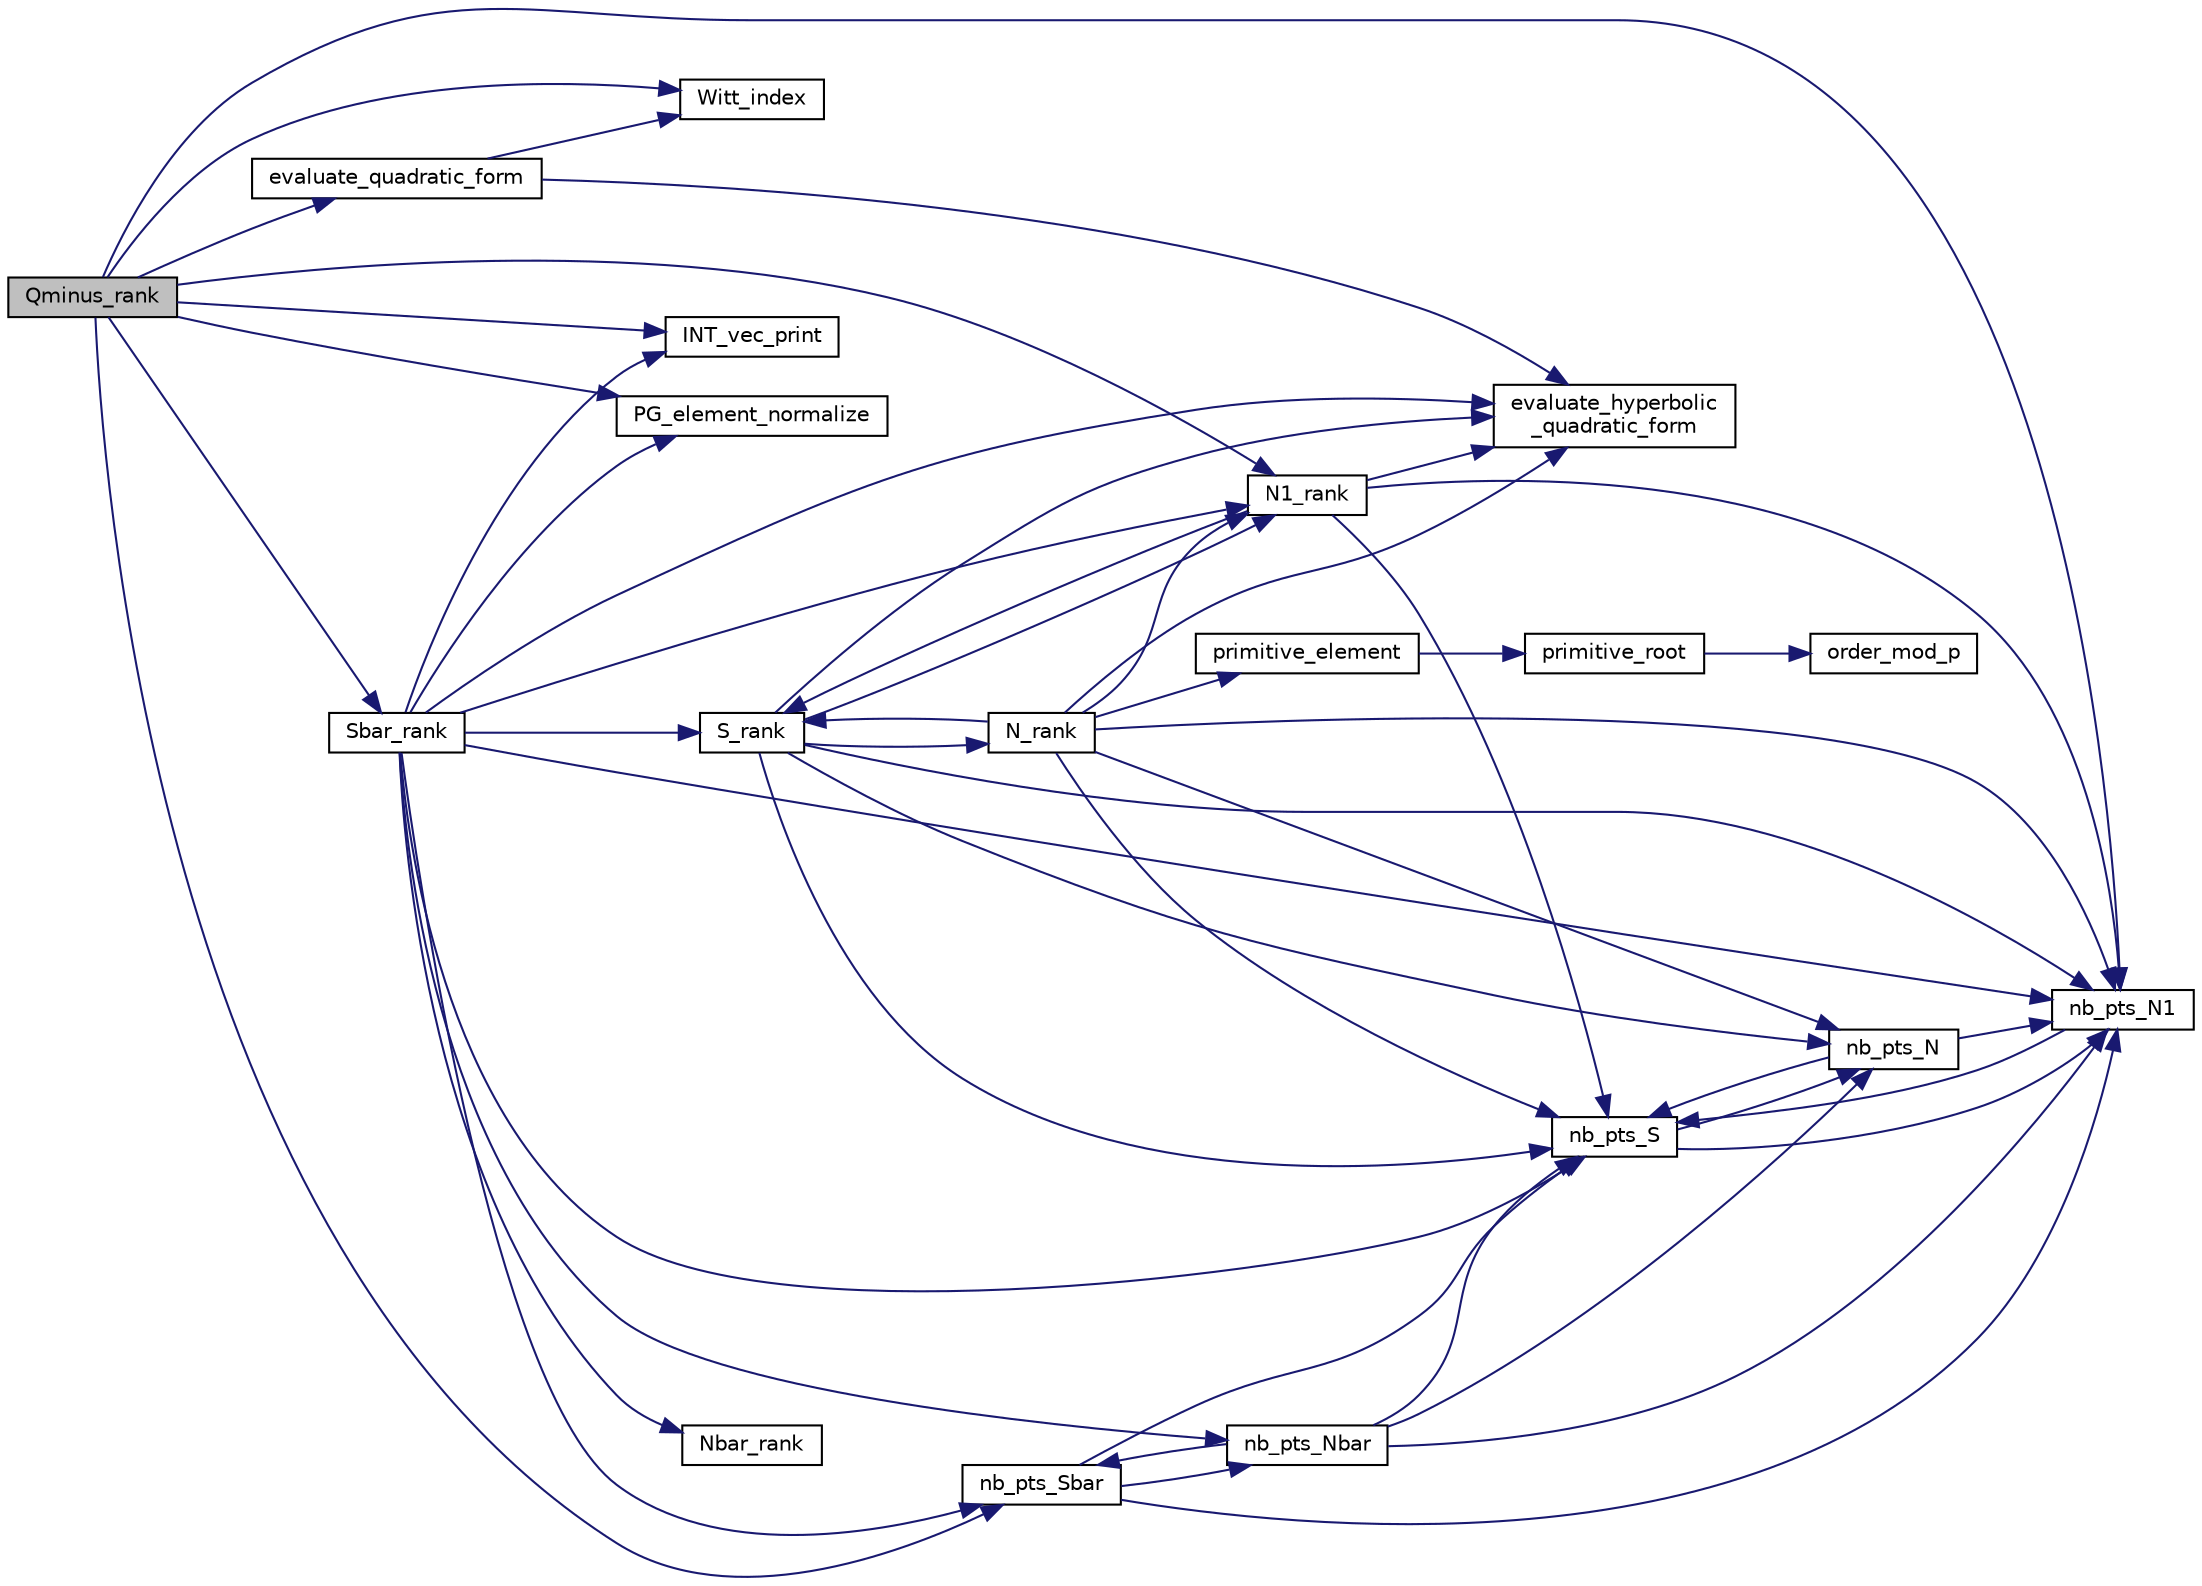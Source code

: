 digraph "Qminus_rank"
{
  edge [fontname="Helvetica",fontsize="10",labelfontname="Helvetica",labelfontsize="10"];
  node [fontname="Helvetica",fontsize="10",shape=record];
  rankdir="LR";
  Node18264 [label="Qminus_rank",height=0.2,width=0.4,color="black", fillcolor="grey75", style="filled", fontcolor="black"];
  Node18264 -> Node18265 [color="midnightblue",fontsize="10",style="solid",fontname="Helvetica"];
  Node18265 [label="Witt_index",height=0.2,width=0.4,color="black", fillcolor="white", style="filled",URL="$db/da0/lib_2foundations_2geometry_2orthogonal__points_8_c.html#ab3483ecb9859a6758f82b5327da50534"];
  Node18264 -> Node18266 [color="midnightblue",fontsize="10",style="solid",fontname="Helvetica"];
  Node18266 [label="evaluate_quadratic_form",height=0.2,width=0.4,color="black", fillcolor="white", style="filled",URL="$db/da0/lib_2foundations_2geometry_2orthogonal__points_8_c.html#a4faa3ca9079fe60d4ad421506491ed6a"];
  Node18266 -> Node18265 [color="midnightblue",fontsize="10",style="solid",fontname="Helvetica"];
  Node18266 -> Node18267 [color="midnightblue",fontsize="10",style="solid",fontname="Helvetica"];
  Node18267 [label="evaluate_hyperbolic\l_quadratic_form",height=0.2,width=0.4,color="black", fillcolor="white", style="filled",URL="$db/da0/lib_2foundations_2geometry_2orthogonal__points_8_c.html#a5f2c422dc24d5720e7a1b36a794ba65a"];
  Node18264 -> Node18268 [color="midnightblue",fontsize="10",style="solid",fontname="Helvetica"];
  Node18268 [label="INT_vec_print",height=0.2,width=0.4,color="black", fillcolor="white", style="filled",URL="$df/dbf/sajeeb_8_c.html#a79a5901af0b47dd0d694109543c027fe"];
  Node18264 -> Node18269 [color="midnightblue",fontsize="10",style="solid",fontname="Helvetica"];
  Node18269 [label="PG_element_normalize",height=0.2,width=0.4,color="black", fillcolor="white", style="filled",URL="$d4/d67/geometry_8h.html#a5a4c3c1158bad6bab0d786c616bd0996"];
  Node18264 -> Node18270 [color="midnightblue",fontsize="10",style="solid",fontname="Helvetica"];
  Node18270 [label="Sbar_rank",height=0.2,width=0.4,color="black", fillcolor="white", style="filled",URL="$db/da0/lib_2foundations_2geometry_2orthogonal__points_8_c.html#a9f987613e1f3dd623ce4032443a5a4a3"];
  Node18270 -> Node18269 [color="midnightblue",fontsize="10",style="solid",fontname="Helvetica"];
  Node18270 -> Node18268 [color="midnightblue",fontsize="10",style="solid",fontname="Helvetica"];
  Node18270 -> Node18271 [color="midnightblue",fontsize="10",style="solid",fontname="Helvetica"];
  Node18271 [label="nb_pts_Sbar",height=0.2,width=0.4,color="black", fillcolor="white", style="filled",URL="$db/da0/lib_2foundations_2geometry_2orthogonal__points_8_c.html#a986dda26505c9934c771578b084f67cc"];
  Node18271 -> Node18272 [color="midnightblue",fontsize="10",style="solid",fontname="Helvetica"];
  Node18272 [label="nb_pts_S",height=0.2,width=0.4,color="black", fillcolor="white", style="filled",URL="$db/da0/lib_2foundations_2geometry_2orthogonal__points_8_c.html#a9bc3dec6e722644d182738102c3e04f3"];
  Node18272 -> Node18273 [color="midnightblue",fontsize="10",style="solid",fontname="Helvetica"];
  Node18273 [label="nb_pts_N",height=0.2,width=0.4,color="black", fillcolor="white", style="filled",URL="$db/da0/lib_2foundations_2geometry_2orthogonal__points_8_c.html#a93e16898c27b1d1c0a6405a7b0615ba6"];
  Node18273 -> Node18272 [color="midnightblue",fontsize="10",style="solid",fontname="Helvetica"];
  Node18273 -> Node18274 [color="midnightblue",fontsize="10",style="solid",fontname="Helvetica"];
  Node18274 [label="nb_pts_N1",height=0.2,width=0.4,color="black", fillcolor="white", style="filled",URL="$db/da0/lib_2foundations_2geometry_2orthogonal__points_8_c.html#ae0f2e1c76523db67b4ec9629ccc35bc6"];
  Node18274 -> Node18272 [color="midnightblue",fontsize="10",style="solid",fontname="Helvetica"];
  Node18272 -> Node18274 [color="midnightblue",fontsize="10",style="solid",fontname="Helvetica"];
  Node18271 -> Node18275 [color="midnightblue",fontsize="10",style="solid",fontname="Helvetica"];
  Node18275 [label="nb_pts_Nbar",height=0.2,width=0.4,color="black", fillcolor="white", style="filled",URL="$db/da0/lib_2foundations_2geometry_2orthogonal__points_8_c.html#a51b4684a176c6841fd3cd6c34c684c2c"];
  Node18275 -> Node18271 [color="midnightblue",fontsize="10",style="solid",fontname="Helvetica"];
  Node18275 -> Node18273 [color="midnightblue",fontsize="10",style="solid",fontname="Helvetica"];
  Node18275 -> Node18272 [color="midnightblue",fontsize="10",style="solid",fontname="Helvetica"];
  Node18275 -> Node18274 [color="midnightblue",fontsize="10",style="solid",fontname="Helvetica"];
  Node18271 -> Node18274 [color="midnightblue",fontsize="10",style="solid",fontname="Helvetica"];
  Node18270 -> Node18272 [color="midnightblue",fontsize="10",style="solid",fontname="Helvetica"];
  Node18270 -> Node18276 [color="midnightblue",fontsize="10",style="solid",fontname="Helvetica"];
  Node18276 [label="S_rank",height=0.2,width=0.4,color="black", fillcolor="white", style="filled",URL="$db/da0/lib_2foundations_2geometry_2orthogonal__points_8_c.html#a3a31f4ab7622dfd1d56e995cee509faa"];
  Node18276 -> Node18272 [color="midnightblue",fontsize="10",style="solid",fontname="Helvetica"];
  Node18276 -> Node18273 [color="midnightblue",fontsize="10",style="solid",fontname="Helvetica"];
  Node18276 -> Node18274 [color="midnightblue",fontsize="10",style="solid",fontname="Helvetica"];
  Node18276 -> Node18277 [color="midnightblue",fontsize="10",style="solid",fontname="Helvetica"];
  Node18277 [label="N_rank",height=0.2,width=0.4,color="black", fillcolor="white", style="filled",URL="$db/da0/lib_2foundations_2geometry_2orthogonal__points_8_c.html#a750a27350273e325e879377a9ee17bbb"];
  Node18277 -> Node18272 [color="midnightblue",fontsize="10",style="solid",fontname="Helvetica"];
  Node18277 -> Node18273 [color="midnightblue",fontsize="10",style="solid",fontname="Helvetica"];
  Node18277 -> Node18276 [color="midnightblue",fontsize="10",style="solid",fontname="Helvetica"];
  Node18277 -> Node18267 [color="midnightblue",fontsize="10",style="solid",fontname="Helvetica"];
  Node18277 -> Node18274 [color="midnightblue",fontsize="10",style="solid",fontname="Helvetica"];
  Node18277 -> Node18278 [color="midnightblue",fontsize="10",style="solid",fontname="Helvetica"];
  Node18278 [label="primitive_element",height=0.2,width=0.4,color="black", fillcolor="white", style="filled",URL="$db/da0/lib_2foundations_2geometry_2orthogonal__points_8_c.html#a97350390ec02c8cd9f54751708e28768"];
  Node18278 -> Node18279 [color="midnightblue",fontsize="10",style="solid",fontname="Helvetica"];
  Node18279 [label="primitive_root",height=0.2,width=0.4,color="black", fillcolor="white", style="filled",URL="$de/dc5/algebra__and__number__theory_8h.html#a0b6f7619d12ff2c4e60b852b820b0972"];
  Node18279 -> Node18280 [color="midnightblue",fontsize="10",style="solid",fontname="Helvetica"];
  Node18280 [label="order_mod_p",height=0.2,width=0.4,color="black", fillcolor="white", style="filled",URL="$df/dda/number__theory_8_c.html#aa38aa7e68ab81726a4462995135456b2"];
  Node18277 -> Node18281 [color="midnightblue",fontsize="10",style="solid",fontname="Helvetica"];
  Node18281 [label="N1_rank",height=0.2,width=0.4,color="black", fillcolor="white", style="filled",URL="$db/da0/lib_2foundations_2geometry_2orthogonal__points_8_c.html#aeb5e4527dd73fce52439f30400b9946a"];
  Node18281 -> Node18272 [color="midnightblue",fontsize="10",style="solid",fontname="Helvetica"];
  Node18281 -> Node18274 [color="midnightblue",fontsize="10",style="solid",fontname="Helvetica"];
  Node18281 -> Node18276 [color="midnightblue",fontsize="10",style="solid",fontname="Helvetica"];
  Node18281 -> Node18267 [color="midnightblue",fontsize="10",style="solid",fontname="Helvetica"];
  Node18276 -> Node18267 [color="midnightblue",fontsize="10",style="solid",fontname="Helvetica"];
  Node18276 -> Node18281 [color="midnightblue",fontsize="10",style="solid",fontname="Helvetica"];
  Node18270 -> Node18275 [color="midnightblue",fontsize="10",style="solid",fontname="Helvetica"];
  Node18270 -> Node18274 [color="midnightblue",fontsize="10",style="solid",fontname="Helvetica"];
  Node18270 -> Node18282 [color="midnightblue",fontsize="10",style="solid",fontname="Helvetica"];
  Node18282 [label="Nbar_rank",height=0.2,width=0.4,color="black", fillcolor="white", style="filled",URL="$db/da0/lib_2foundations_2geometry_2orthogonal__points_8_c.html#ab1a27ed33557b959a5f02d2a4b81857a"];
  Node18270 -> Node18267 [color="midnightblue",fontsize="10",style="solid",fontname="Helvetica"];
  Node18270 -> Node18281 [color="midnightblue",fontsize="10",style="solid",fontname="Helvetica"];
  Node18264 -> Node18271 [color="midnightblue",fontsize="10",style="solid",fontname="Helvetica"];
  Node18264 -> Node18274 [color="midnightblue",fontsize="10",style="solid",fontname="Helvetica"];
  Node18264 -> Node18281 [color="midnightblue",fontsize="10",style="solid",fontname="Helvetica"];
}
